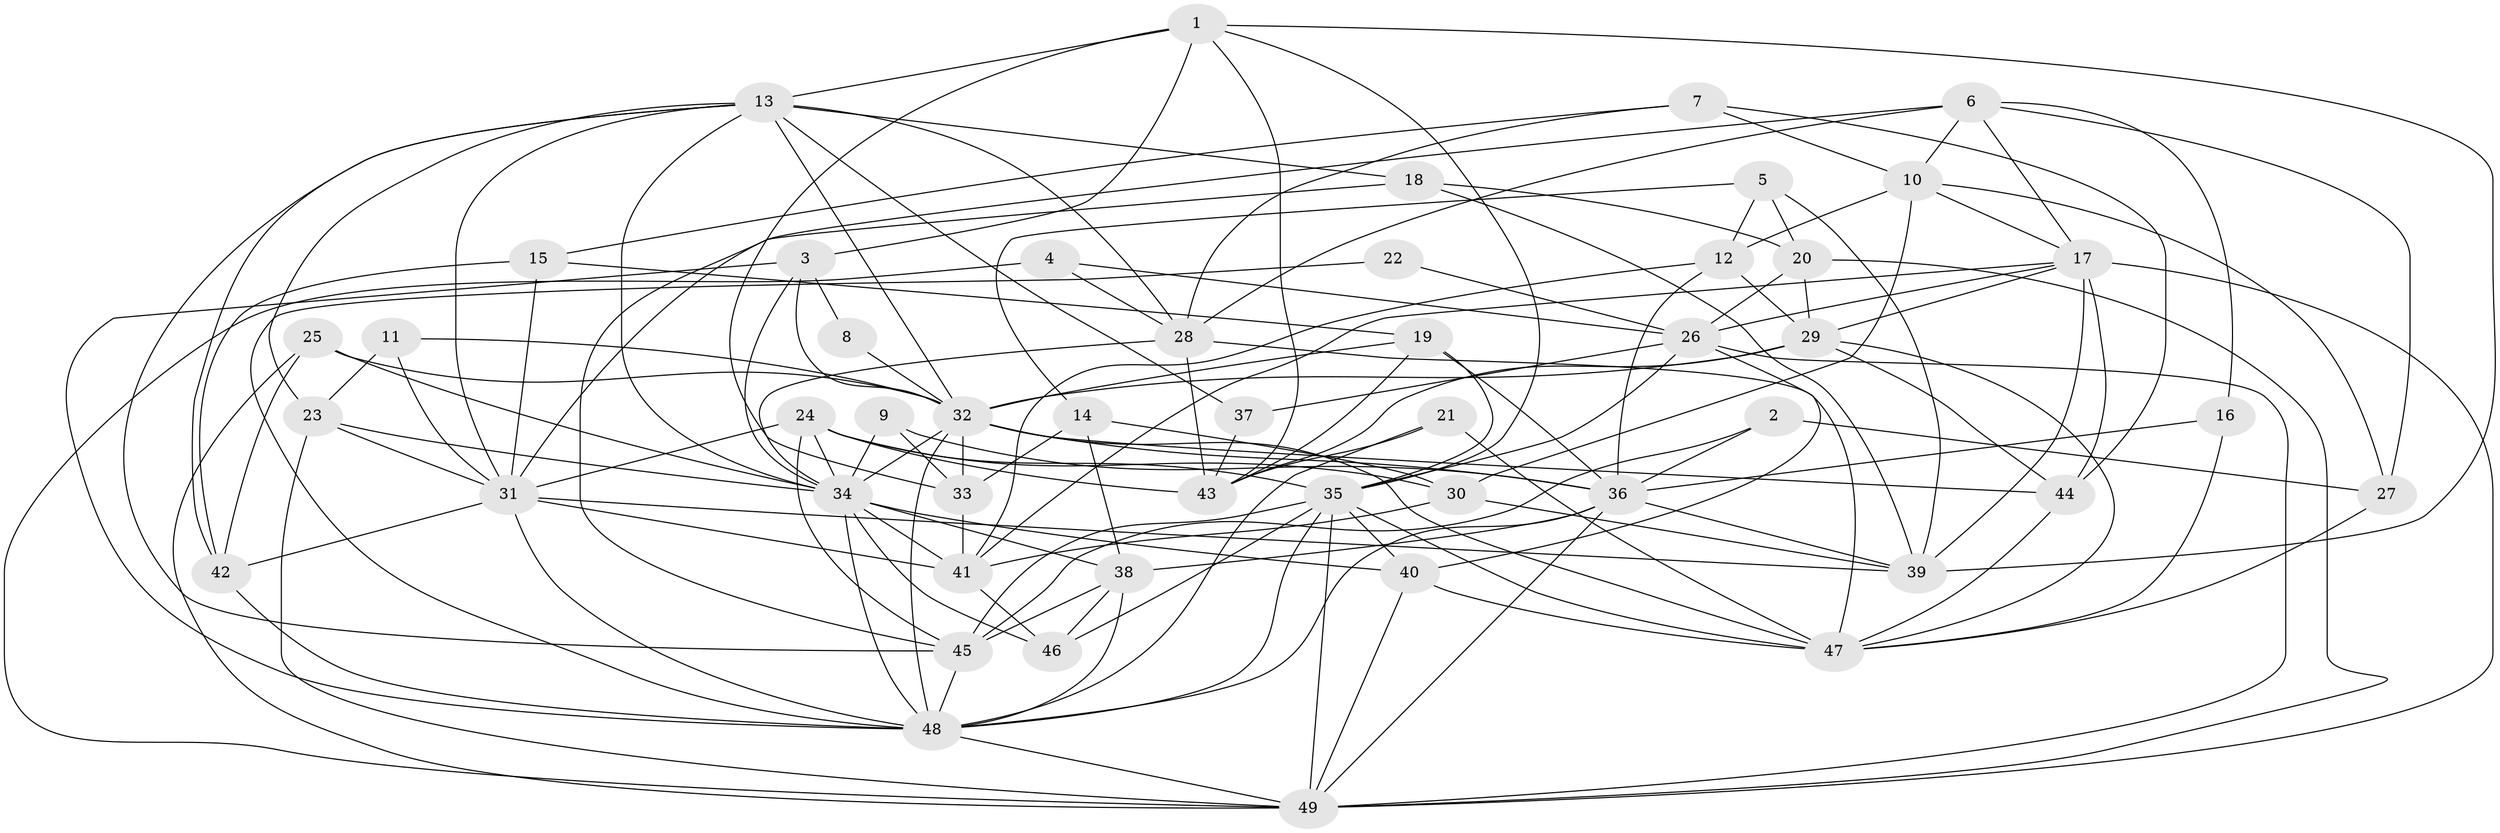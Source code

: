 // original degree distribution, {3: 0.2857142857142857, 2: 0.1326530612244898, 6: 0.11224489795918367, 4: 0.22448979591836735, 5: 0.21428571428571427, 8: 0.02040816326530612, 7: 0.01020408163265306}
// Generated by graph-tools (version 1.1) at 2025/50/03/09/25 03:50:12]
// undirected, 49 vertices, 146 edges
graph export_dot {
graph [start="1"]
  node [color=gray90,style=filled];
  1;
  2;
  3;
  4;
  5;
  6;
  7;
  8;
  9;
  10;
  11;
  12;
  13;
  14;
  15;
  16;
  17;
  18;
  19;
  20;
  21;
  22;
  23;
  24;
  25;
  26;
  27;
  28;
  29;
  30;
  31;
  32;
  33;
  34;
  35;
  36;
  37;
  38;
  39;
  40;
  41;
  42;
  43;
  44;
  45;
  46;
  47;
  48;
  49;
  1 -- 3 [weight=1.0];
  1 -- 13 [weight=1.0];
  1 -- 33 [weight=1.0];
  1 -- 35 [weight=1.0];
  1 -- 39 [weight=1.0];
  1 -- 43 [weight=1.0];
  2 -- 27 [weight=1.0];
  2 -- 36 [weight=1.0];
  2 -- 45 [weight=1.0];
  3 -- 8 [weight=1.0];
  3 -- 32 [weight=1.0];
  3 -- 34 [weight=1.0];
  3 -- 48 [weight=1.0];
  4 -- 26 [weight=1.0];
  4 -- 28 [weight=1.0];
  4 -- 49 [weight=2.0];
  5 -- 12 [weight=1.0];
  5 -- 14 [weight=1.0];
  5 -- 20 [weight=1.0];
  5 -- 39 [weight=1.0];
  6 -- 10 [weight=1.0];
  6 -- 16 [weight=1.0];
  6 -- 17 [weight=1.0];
  6 -- 27 [weight=1.0];
  6 -- 28 [weight=1.0];
  6 -- 45 [weight=1.0];
  7 -- 10 [weight=1.0];
  7 -- 15 [weight=1.0];
  7 -- 28 [weight=1.0];
  7 -- 44 [weight=1.0];
  8 -- 32 [weight=1.0];
  9 -- 33 [weight=1.0];
  9 -- 34 [weight=1.0];
  9 -- 36 [weight=1.0];
  10 -- 12 [weight=1.0];
  10 -- 17 [weight=1.0];
  10 -- 27 [weight=1.0];
  10 -- 30 [weight=1.0];
  11 -- 23 [weight=1.0];
  11 -- 31 [weight=1.0];
  11 -- 32 [weight=1.0];
  12 -- 29 [weight=1.0];
  12 -- 36 [weight=1.0];
  12 -- 41 [weight=1.0];
  13 -- 18 [weight=1.0];
  13 -- 23 [weight=1.0];
  13 -- 28 [weight=1.0];
  13 -- 31 [weight=1.0];
  13 -- 32 [weight=1.0];
  13 -- 34 [weight=1.0];
  13 -- 37 [weight=1.0];
  13 -- 42 [weight=1.0];
  13 -- 45 [weight=1.0];
  14 -- 30 [weight=1.0];
  14 -- 33 [weight=1.0];
  14 -- 38 [weight=1.0];
  15 -- 19 [weight=1.0];
  15 -- 31 [weight=1.0];
  15 -- 42 [weight=1.0];
  16 -- 36 [weight=1.0];
  16 -- 47 [weight=1.0];
  17 -- 26 [weight=1.0];
  17 -- 29 [weight=1.0];
  17 -- 39 [weight=1.0];
  17 -- 41 [weight=1.0];
  17 -- 44 [weight=1.0];
  17 -- 49 [weight=1.0];
  18 -- 20 [weight=1.0];
  18 -- 31 [weight=1.0];
  18 -- 39 [weight=1.0];
  19 -- 32 [weight=1.0];
  19 -- 35 [weight=1.0];
  19 -- 36 [weight=1.0];
  19 -- 43 [weight=1.0];
  20 -- 26 [weight=1.0];
  20 -- 29 [weight=1.0];
  20 -- 49 [weight=1.0];
  21 -- 43 [weight=1.0];
  21 -- 47 [weight=1.0];
  21 -- 48 [weight=1.0];
  22 -- 26 [weight=1.0];
  22 -- 48 [weight=1.0];
  23 -- 31 [weight=1.0];
  23 -- 34 [weight=1.0];
  23 -- 49 [weight=1.0];
  24 -- 30 [weight=1.0];
  24 -- 31 [weight=1.0];
  24 -- 34 [weight=1.0];
  24 -- 35 [weight=1.0];
  24 -- 43 [weight=1.0];
  24 -- 45 [weight=1.0];
  25 -- 32 [weight=1.0];
  25 -- 34 [weight=1.0];
  25 -- 42 [weight=1.0];
  25 -- 49 [weight=1.0];
  26 -- 35 [weight=1.0];
  26 -- 37 [weight=1.0];
  26 -- 40 [weight=1.0];
  26 -- 49 [weight=1.0];
  27 -- 47 [weight=1.0];
  28 -- 34 [weight=1.0];
  28 -- 43 [weight=1.0];
  28 -- 47 [weight=1.0];
  29 -- 32 [weight=1.0];
  29 -- 43 [weight=1.0];
  29 -- 44 [weight=1.0];
  29 -- 47 [weight=1.0];
  30 -- 39 [weight=1.0];
  30 -- 41 [weight=1.0];
  31 -- 39 [weight=1.0];
  31 -- 41 [weight=1.0];
  31 -- 42 [weight=1.0];
  31 -- 48 [weight=1.0];
  32 -- 33 [weight=1.0];
  32 -- 34 [weight=1.0];
  32 -- 36 [weight=1.0];
  32 -- 44 [weight=1.0];
  32 -- 47 [weight=1.0];
  32 -- 48 [weight=1.0];
  33 -- 41 [weight=1.0];
  34 -- 38 [weight=1.0];
  34 -- 40 [weight=1.0];
  34 -- 41 [weight=1.0];
  34 -- 46 [weight=1.0];
  34 -- 48 [weight=1.0];
  35 -- 40 [weight=1.0];
  35 -- 45 [weight=1.0];
  35 -- 46 [weight=1.0];
  35 -- 47 [weight=1.0];
  35 -- 48 [weight=1.0];
  35 -- 49 [weight=1.0];
  36 -- 38 [weight=1.0];
  36 -- 39 [weight=1.0];
  36 -- 48 [weight=1.0];
  36 -- 49 [weight=1.0];
  37 -- 43 [weight=1.0];
  38 -- 45 [weight=1.0];
  38 -- 46 [weight=1.0];
  38 -- 48 [weight=1.0];
  40 -- 47 [weight=1.0];
  40 -- 49 [weight=1.0];
  41 -- 46 [weight=1.0];
  42 -- 48 [weight=1.0];
  44 -- 47 [weight=1.0];
  45 -- 48 [weight=1.0];
  48 -- 49 [weight=1.0];
}
